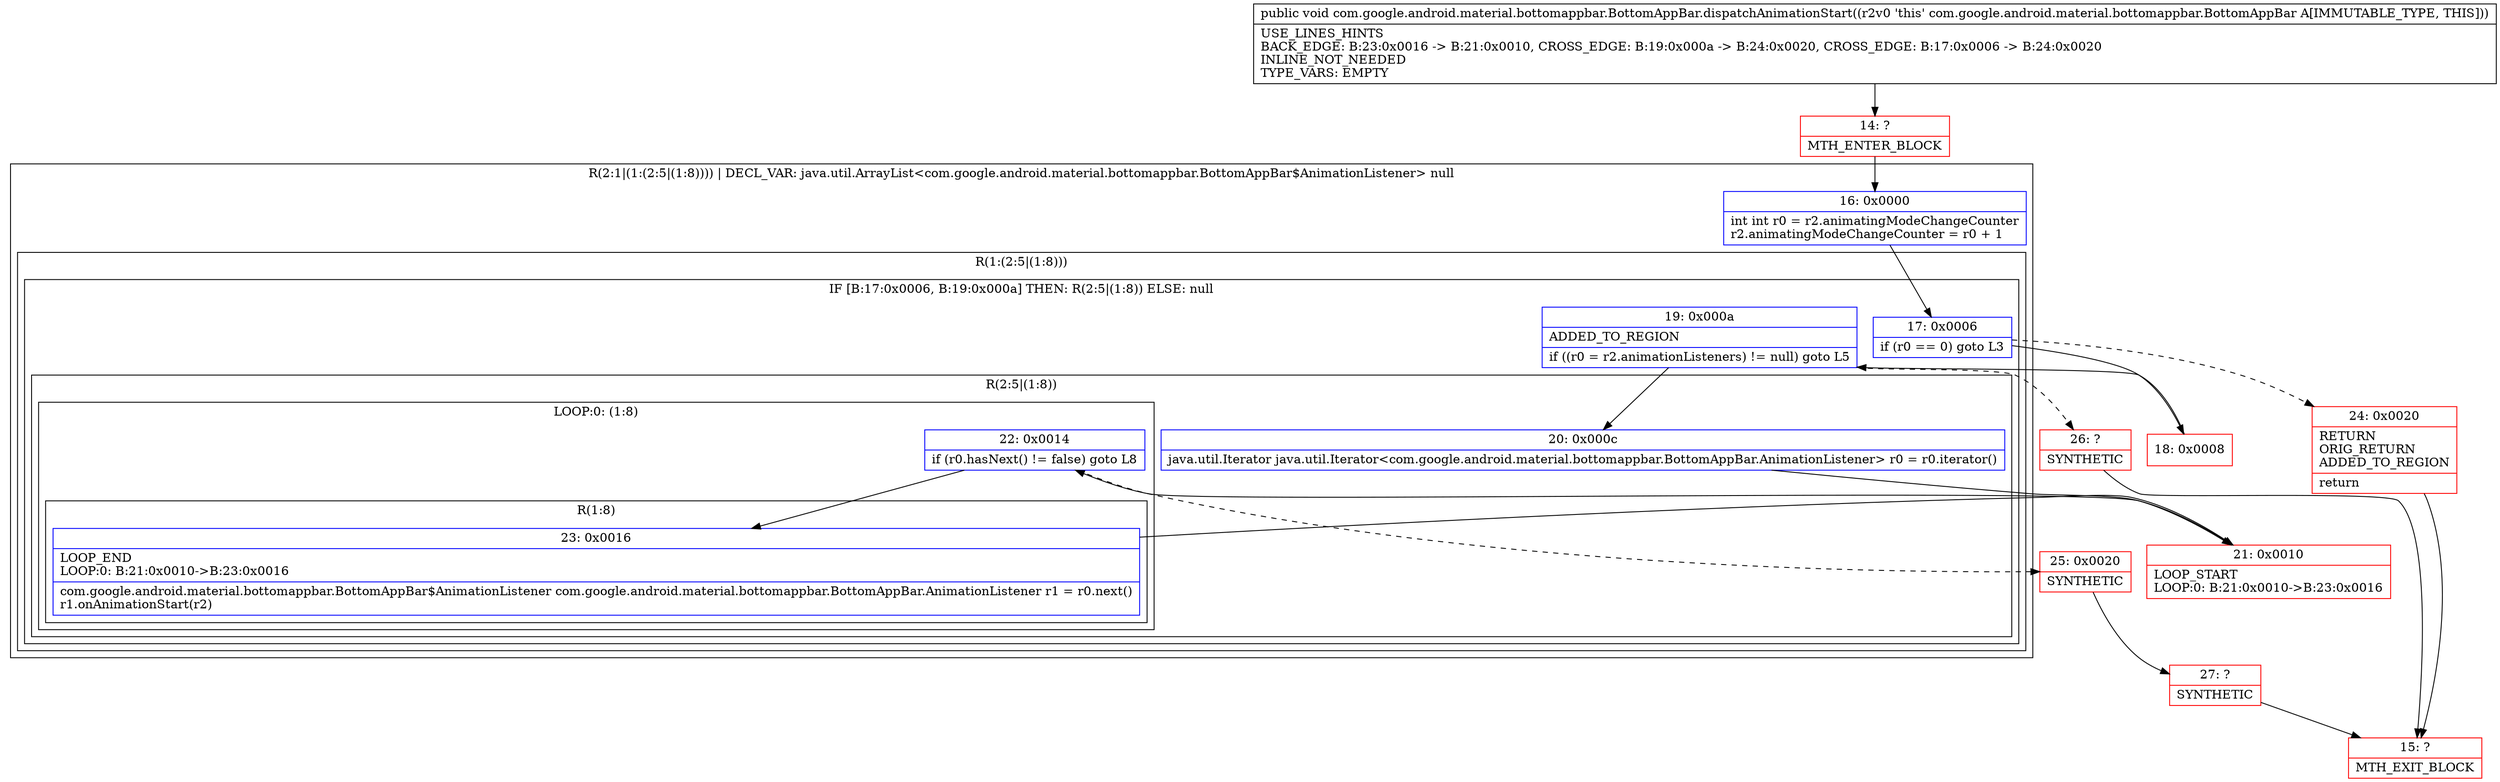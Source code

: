 digraph "CFG forcom.google.android.material.bottomappbar.BottomAppBar.dispatchAnimationStart()V" {
subgraph cluster_Region_1767440967 {
label = "R(2:1|(1:(2:5|(1:8)))) | DECL_VAR: java.util.ArrayList\<com.google.android.material.bottomappbar.BottomAppBar$AnimationListener\> null\l";
node [shape=record,color=blue];
Node_16 [shape=record,label="{16\:\ 0x0000|int int r0 = r2.animatingModeChangeCounter\lr2.animatingModeChangeCounter = r0 + 1\l}"];
subgraph cluster_Region_55480240 {
label = "R(1:(2:5|(1:8)))";
node [shape=record,color=blue];
subgraph cluster_IfRegion_473173685 {
label = "IF [B:17:0x0006, B:19:0x000a] THEN: R(2:5|(1:8)) ELSE: null";
node [shape=record,color=blue];
Node_17 [shape=record,label="{17\:\ 0x0006|if (r0 == 0) goto L3\l}"];
Node_19 [shape=record,label="{19\:\ 0x000a|ADDED_TO_REGION\l|if ((r0 = r2.animationListeners) != null) goto L5\l}"];
subgraph cluster_Region_489734733 {
label = "R(2:5|(1:8))";
node [shape=record,color=blue];
Node_20 [shape=record,label="{20\:\ 0x000c|java.util.Iterator java.util.Iterator\<com.google.android.material.bottomappbar.BottomAppBar.AnimationListener\> r0 = r0.iterator()\l}"];
subgraph cluster_LoopRegion_2032596333 {
label = "LOOP:0: (1:8)";
node [shape=record,color=blue];
Node_22 [shape=record,label="{22\:\ 0x0014|if (r0.hasNext() != false) goto L8\l}"];
subgraph cluster_Region_1481411380 {
label = "R(1:8)";
node [shape=record,color=blue];
Node_23 [shape=record,label="{23\:\ 0x0016|LOOP_END\lLOOP:0: B:21:0x0010\-\>B:23:0x0016\l|com.google.android.material.bottomappbar.BottomAppBar$AnimationListener com.google.android.material.bottomappbar.BottomAppBar.AnimationListener r1 = r0.next()\lr1.onAnimationStart(r2)\l}"];
}
}
}
}
}
}
Node_14 [shape=record,color=red,label="{14\:\ ?|MTH_ENTER_BLOCK\l}"];
Node_18 [shape=record,color=red,label="{18\:\ 0x0008}"];
Node_21 [shape=record,color=red,label="{21\:\ 0x0010|LOOP_START\lLOOP:0: B:21:0x0010\-\>B:23:0x0016\l}"];
Node_25 [shape=record,color=red,label="{25\:\ 0x0020|SYNTHETIC\l}"];
Node_27 [shape=record,color=red,label="{27\:\ ?|SYNTHETIC\l}"];
Node_15 [shape=record,color=red,label="{15\:\ ?|MTH_EXIT_BLOCK\l}"];
Node_26 [shape=record,color=red,label="{26\:\ ?|SYNTHETIC\l}"];
Node_24 [shape=record,color=red,label="{24\:\ 0x0020|RETURN\lORIG_RETURN\lADDED_TO_REGION\l|return\l}"];
MethodNode[shape=record,label="{public void com.google.android.material.bottomappbar.BottomAppBar.dispatchAnimationStart((r2v0 'this' com.google.android.material.bottomappbar.BottomAppBar A[IMMUTABLE_TYPE, THIS]))  | USE_LINES_HINTS\lBACK_EDGE: B:23:0x0016 \-\> B:21:0x0010, CROSS_EDGE: B:19:0x000a \-\> B:24:0x0020, CROSS_EDGE: B:17:0x0006 \-\> B:24:0x0020\lINLINE_NOT_NEEDED\lTYPE_VARS: EMPTY\l}"];
MethodNode -> Node_14;Node_16 -> Node_17;
Node_17 -> Node_18;
Node_17 -> Node_24[style=dashed];
Node_19 -> Node_20;
Node_19 -> Node_26[style=dashed];
Node_20 -> Node_21;
Node_22 -> Node_23;
Node_22 -> Node_25[style=dashed];
Node_23 -> Node_21;
Node_14 -> Node_16;
Node_18 -> Node_19;
Node_21 -> Node_22;
Node_25 -> Node_27;
Node_27 -> Node_15;
Node_26 -> Node_15;
Node_24 -> Node_15;
}

